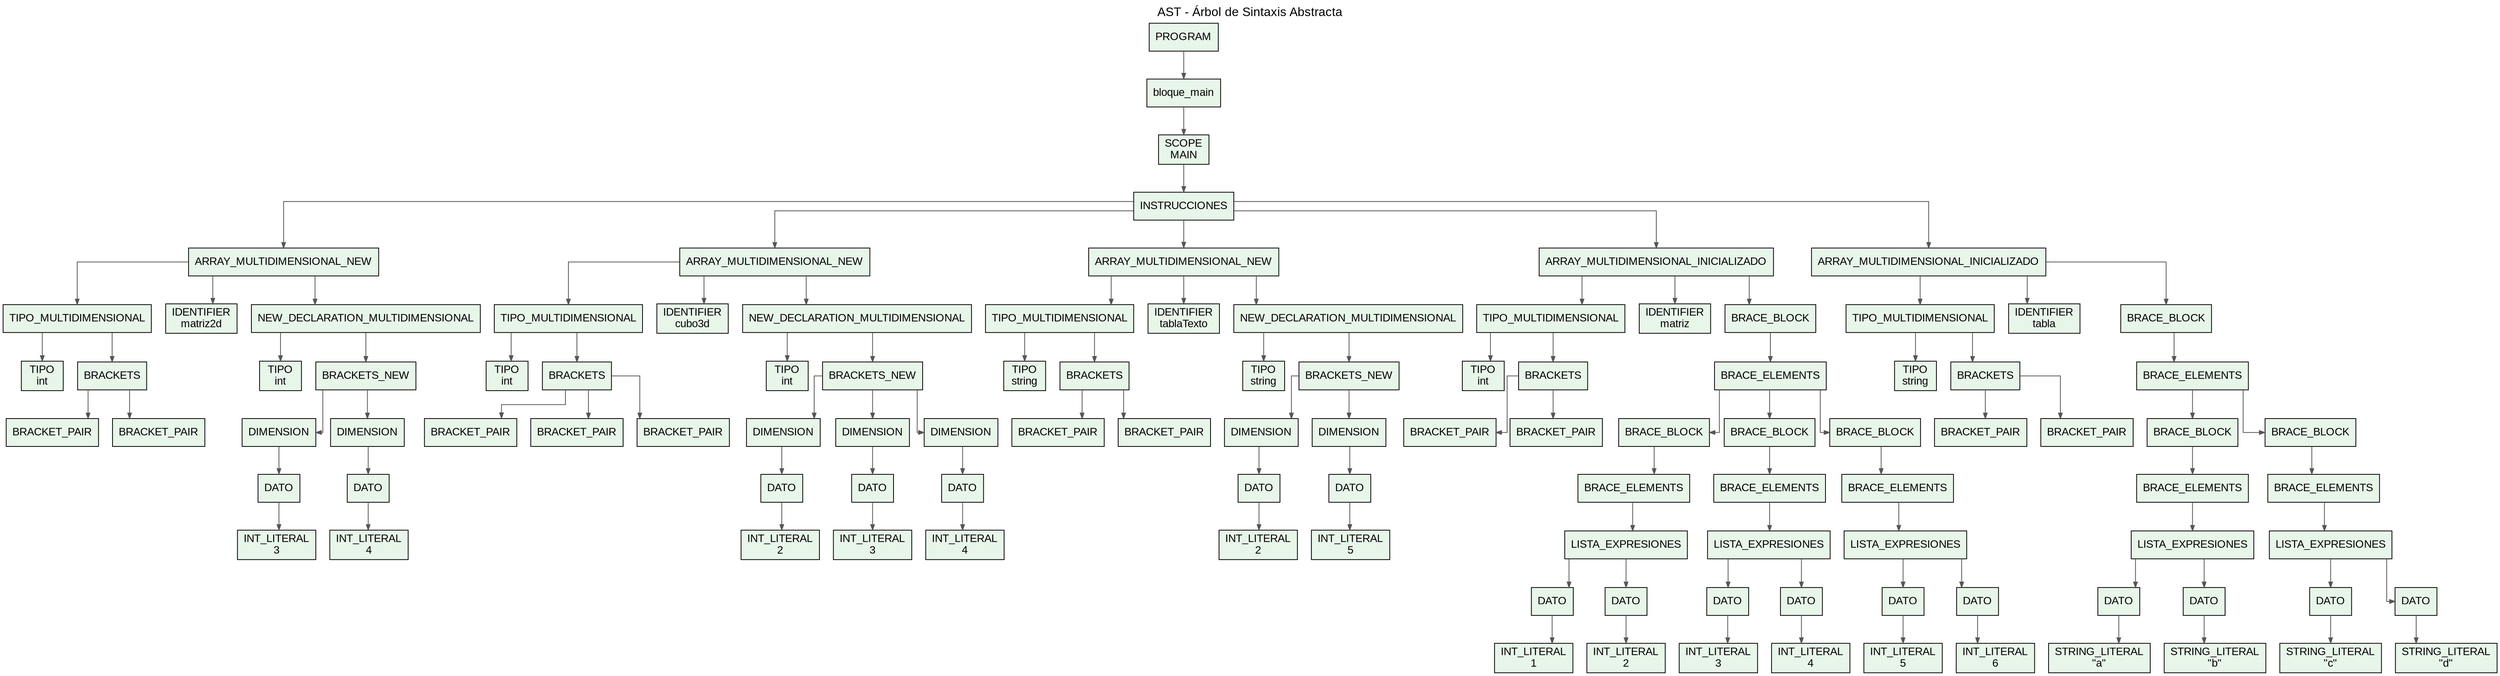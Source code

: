 digraph AST {
  rankdir=TB;
  node [fontname="Arial, sans-serif", style=filled, shape=box, fillcolor="#E8F5E9"];
  edge [fontname="Arial, sans-serif", color="#555555", arrowsize=0.7];
  graph [fontname="Arial, sans-serif", labelloc=t, fontsize=16];
  label="AST - Árbol de Sintaxis Abstracta";
  splines=ortho;
  concentrate=true;

  node_0 [label="PROGRAM"];
  node_1 [label="bloque_main"];
  node_0 -> node_1;
  node_2 [label="SCOPE\nMAIN"];
  node_1 -> node_2;
  node_3 [label="INSTRUCCIONES"];
  node_2 -> node_3;
  node_4 [label="ARRAY_MULTIDIMENSIONAL_NEW"];
  node_3 -> node_4;
  node_5 [label="TIPO_MULTIDIMENSIONAL"];
  node_4 -> node_5;
  node_6 [label="TIPO\nint"];
  node_5 -> node_6;
  node_7 [label="BRACKETS"];
  node_5 -> node_7;
  node_8 [label="BRACKET_PAIR"];
  node_7 -> node_8;
  node_9 [label="BRACKET_PAIR"];
  node_7 -> node_9;
  node_10 [label="IDENTIFIER\nmatriz2d"];
  node_4 -> node_10;
  node_11 [label="NEW_DECLARATION_MULTIDIMENSIONAL"];
  node_4 -> node_11;
  node_12 [label="TIPO\nint"];
  node_11 -> node_12;
  node_13 [label="BRACKETS_NEW"];
  node_11 -> node_13;
  node_14 [label="DIMENSION"];
  node_13 -> node_14;
  node_15 [label="DATO"];
  node_14 -> node_15;
  node_16 [label="INT_LITERAL\n3"];
  node_15 -> node_16;
  node_17 [label="DIMENSION"];
  node_13 -> node_17;
  node_18 [label="DATO"];
  node_17 -> node_18;
  node_19 [label="INT_LITERAL\n4"];
  node_18 -> node_19;
  node_20 [label="ARRAY_MULTIDIMENSIONAL_NEW"];
  node_3 -> node_20;
  node_21 [label="TIPO_MULTIDIMENSIONAL"];
  node_20 -> node_21;
  node_22 [label="TIPO\nint"];
  node_21 -> node_22;
  node_23 [label="BRACKETS"];
  node_21 -> node_23;
  node_24 [label="BRACKET_PAIR"];
  node_23 -> node_24;
  node_25 [label="BRACKET_PAIR"];
  node_23 -> node_25;
  node_26 [label="BRACKET_PAIR"];
  node_23 -> node_26;
  node_27 [label="IDENTIFIER\ncubo3d"];
  node_20 -> node_27;
  node_28 [label="NEW_DECLARATION_MULTIDIMENSIONAL"];
  node_20 -> node_28;
  node_29 [label="TIPO\nint"];
  node_28 -> node_29;
  node_30 [label="BRACKETS_NEW"];
  node_28 -> node_30;
  node_31 [label="DIMENSION"];
  node_30 -> node_31;
  node_32 [label="DATO"];
  node_31 -> node_32;
  node_33 [label="INT_LITERAL\n2"];
  node_32 -> node_33;
  node_34 [label="DIMENSION"];
  node_30 -> node_34;
  node_35 [label="DATO"];
  node_34 -> node_35;
  node_36 [label="INT_LITERAL\n3"];
  node_35 -> node_36;
  node_37 [label="DIMENSION"];
  node_30 -> node_37;
  node_38 [label="DATO"];
  node_37 -> node_38;
  node_39 [label="INT_LITERAL\n4"];
  node_38 -> node_39;
  node_40 [label="ARRAY_MULTIDIMENSIONAL_NEW"];
  node_3 -> node_40;
  node_41 [label="TIPO_MULTIDIMENSIONAL"];
  node_40 -> node_41;
  node_42 [label="TIPO\nstring"];
  node_41 -> node_42;
  node_43 [label="BRACKETS"];
  node_41 -> node_43;
  node_44 [label="BRACKET_PAIR"];
  node_43 -> node_44;
  node_45 [label="BRACKET_PAIR"];
  node_43 -> node_45;
  node_46 [label="IDENTIFIER\ntablaTexto"];
  node_40 -> node_46;
  node_47 [label="NEW_DECLARATION_MULTIDIMENSIONAL"];
  node_40 -> node_47;
  node_48 [label="TIPO\nstring"];
  node_47 -> node_48;
  node_49 [label="BRACKETS_NEW"];
  node_47 -> node_49;
  node_50 [label="DIMENSION"];
  node_49 -> node_50;
  node_51 [label="DATO"];
  node_50 -> node_51;
  node_52 [label="INT_LITERAL\n2"];
  node_51 -> node_52;
  node_53 [label="DIMENSION"];
  node_49 -> node_53;
  node_54 [label="DATO"];
  node_53 -> node_54;
  node_55 [label="INT_LITERAL\n5"];
  node_54 -> node_55;
  node_56 [label="ARRAY_MULTIDIMENSIONAL_INICIALIZADO"];
  node_3 -> node_56;
  node_57 [label="TIPO_MULTIDIMENSIONAL"];
  node_56 -> node_57;
  node_58 [label="TIPO\nint"];
  node_57 -> node_58;
  node_59 [label="BRACKETS"];
  node_57 -> node_59;
  node_60 [label="BRACKET_PAIR"];
  node_59 -> node_60;
  node_61 [label="BRACKET_PAIR"];
  node_59 -> node_61;
  node_62 [label="IDENTIFIER\nmatriz"];
  node_56 -> node_62;
  node_63 [label="BRACE_BLOCK"];
  node_56 -> node_63;
  node_64 [label="BRACE_ELEMENTS"];
  node_63 -> node_64;
  node_65 [label="BRACE_BLOCK"];
  node_64 -> node_65;
  node_66 [label="BRACE_ELEMENTS"];
  node_65 -> node_66;
  node_67 [label="LISTA_EXPRESIONES"];
  node_66 -> node_67;
  node_68 [label="DATO"];
  node_67 -> node_68;
  node_69 [label="INT_LITERAL\n1"];
  node_68 -> node_69;
  node_70 [label="DATO"];
  node_67 -> node_70;
  node_71 [label="INT_LITERAL\n2"];
  node_70 -> node_71;
  node_72 [label="BRACE_BLOCK"];
  node_64 -> node_72;
  node_73 [label="BRACE_ELEMENTS"];
  node_72 -> node_73;
  node_74 [label="LISTA_EXPRESIONES"];
  node_73 -> node_74;
  node_75 [label="DATO"];
  node_74 -> node_75;
  node_76 [label="INT_LITERAL\n3"];
  node_75 -> node_76;
  node_77 [label="DATO"];
  node_74 -> node_77;
  node_78 [label="INT_LITERAL\n4"];
  node_77 -> node_78;
  node_79 [label="BRACE_BLOCK"];
  node_64 -> node_79;
  node_80 [label="BRACE_ELEMENTS"];
  node_79 -> node_80;
  node_81 [label="LISTA_EXPRESIONES"];
  node_80 -> node_81;
  node_82 [label="DATO"];
  node_81 -> node_82;
  node_83 [label="INT_LITERAL\n5"];
  node_82 -> node_83;
  node_84 [label="DATO"];
  node_81 -> node_84;
  node_85 [label="INT_LITERAL\n6"];
  node_84 -> node_85;
  node_86 [label="ARRAY_MULTIDIMENSIONAL_INICIALIZADO"];
  node_3 -> node_86;
  node_87 [label="TIPO_MULTIDIMENSIONAL"];
  node_86 -> node_87;
  node_88 [label="TIPO\nstring"];
  node_87 -> node_88;
  node_89 [label="BRACKETS"];
  node_87 -> node_89;
  node_90 [label="BRACKET_PAIR"];
  node_89 -> node_90;
  node_91 [label="BRACKET_PAIR"];
  node_89 -> node_91;
  node_92 [label="IDENTIFIER\ntabla"];
  node_86 -> node_92;
  node_93 [label="BRACE_BLOCK"];
  node_86 -> node_93;
  node_94 [label="BRACE_ELEMENTS"];
  node_93 -> node_94;
  node_95 [label="BRACE_BLOCK"];
  node_94 -> node_95;
  node_96 [label="BRACE_ELEMENTS"];
  node_95 -> node_96;
  node_97 [label="LISTA_EXPRESIONES"];
  node_96 -> node_97;
  node_98 [label="DATO"];
  node_97 -> node_98;
  node_99 [label="STRING_LITERAL\n\"a\""];
  node_98 -> node_99;
  node_100 [label="DATO"];
  node_97 -> node_100;
  node_101 [label="STRING_LITERAL\n\"b\""];
  node_100 -> node_101;
  node_102 [label="BRACE_BLOCK"];
  node_94 -> node_102;
  node_103 [label="BRACE_ELEMENTS"];
  node_102 -> node_103;
  node_104 [label="LISTA_EXPRESIONES"];
  node_103 -> node_104;
  node_105 [label="DATO"];
  node_104 -> node_105;
  node_106 [label="STRING_LITERAL\n\"c\""];
  node_105 -> node_106;
  node_107 [label="DATO"];
  node_104 -> node_107;
  node_108 [label="STRING_LITERAL\n\"d\""];
  node_107 -> node_108;

}
